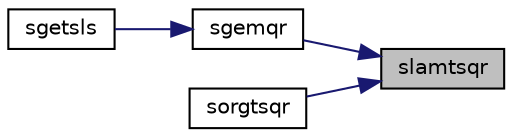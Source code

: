 digraph "slamtsqr"
{
 // LATEX_PDF_SIZE
  edge [fontname="Helvetica",fontsize="10",labelfontname="Helvetica",labelfontsize="10"];
  node [fontname="Helvetica",fontsize="10",shape=record];
  rankdir="RL";
  Node1 [label="slamtsqr",height=0.2,width=0.4,color="black", fillcolor="grey75", style="filled", fontcolor="black",tooltip="SLAMTSQR"];
  Node1 -> Node2 [dir="back",color="midnightblue",fontsize="10",style="solid",fontname="Helvetica"];
  Node2 [label="sgemqr",height=0.2,width=0.4,color="black", fillcolor="white", style="filled",URL="$sgemqr_8f.html#a706c4dc68b7e14f4869ceaec7a262ec0",tooltip="SGEMQR"];
  Node2 -> Node3 [dir="back",color="midnightblue",fontsize="10",style="solid",fontname="Helvetica"];
  Node3 [label="sgetsls",height=0.2,width=0.4,color="black", fillcolor="white", style="filled",URL="$sgetsls_8f.html#a6208039df0bf345b9befcf55a4ceaef3",tooltip="SGETSLS"];
  Node1 -> Node4 [dir="back",color="midnightblue",fontsize="10",style="solid",fontname="Helvetica"];
  Node4 [label="sorgtsqr",height=0.2,width=0.4,color="black", fillcolor="white", style="filled",URL="$sorgtsqr_8f.html#ae9dee843653f7f1b5d8a01fd47f7d04e",tooltip="SORGTSQR"];
}
